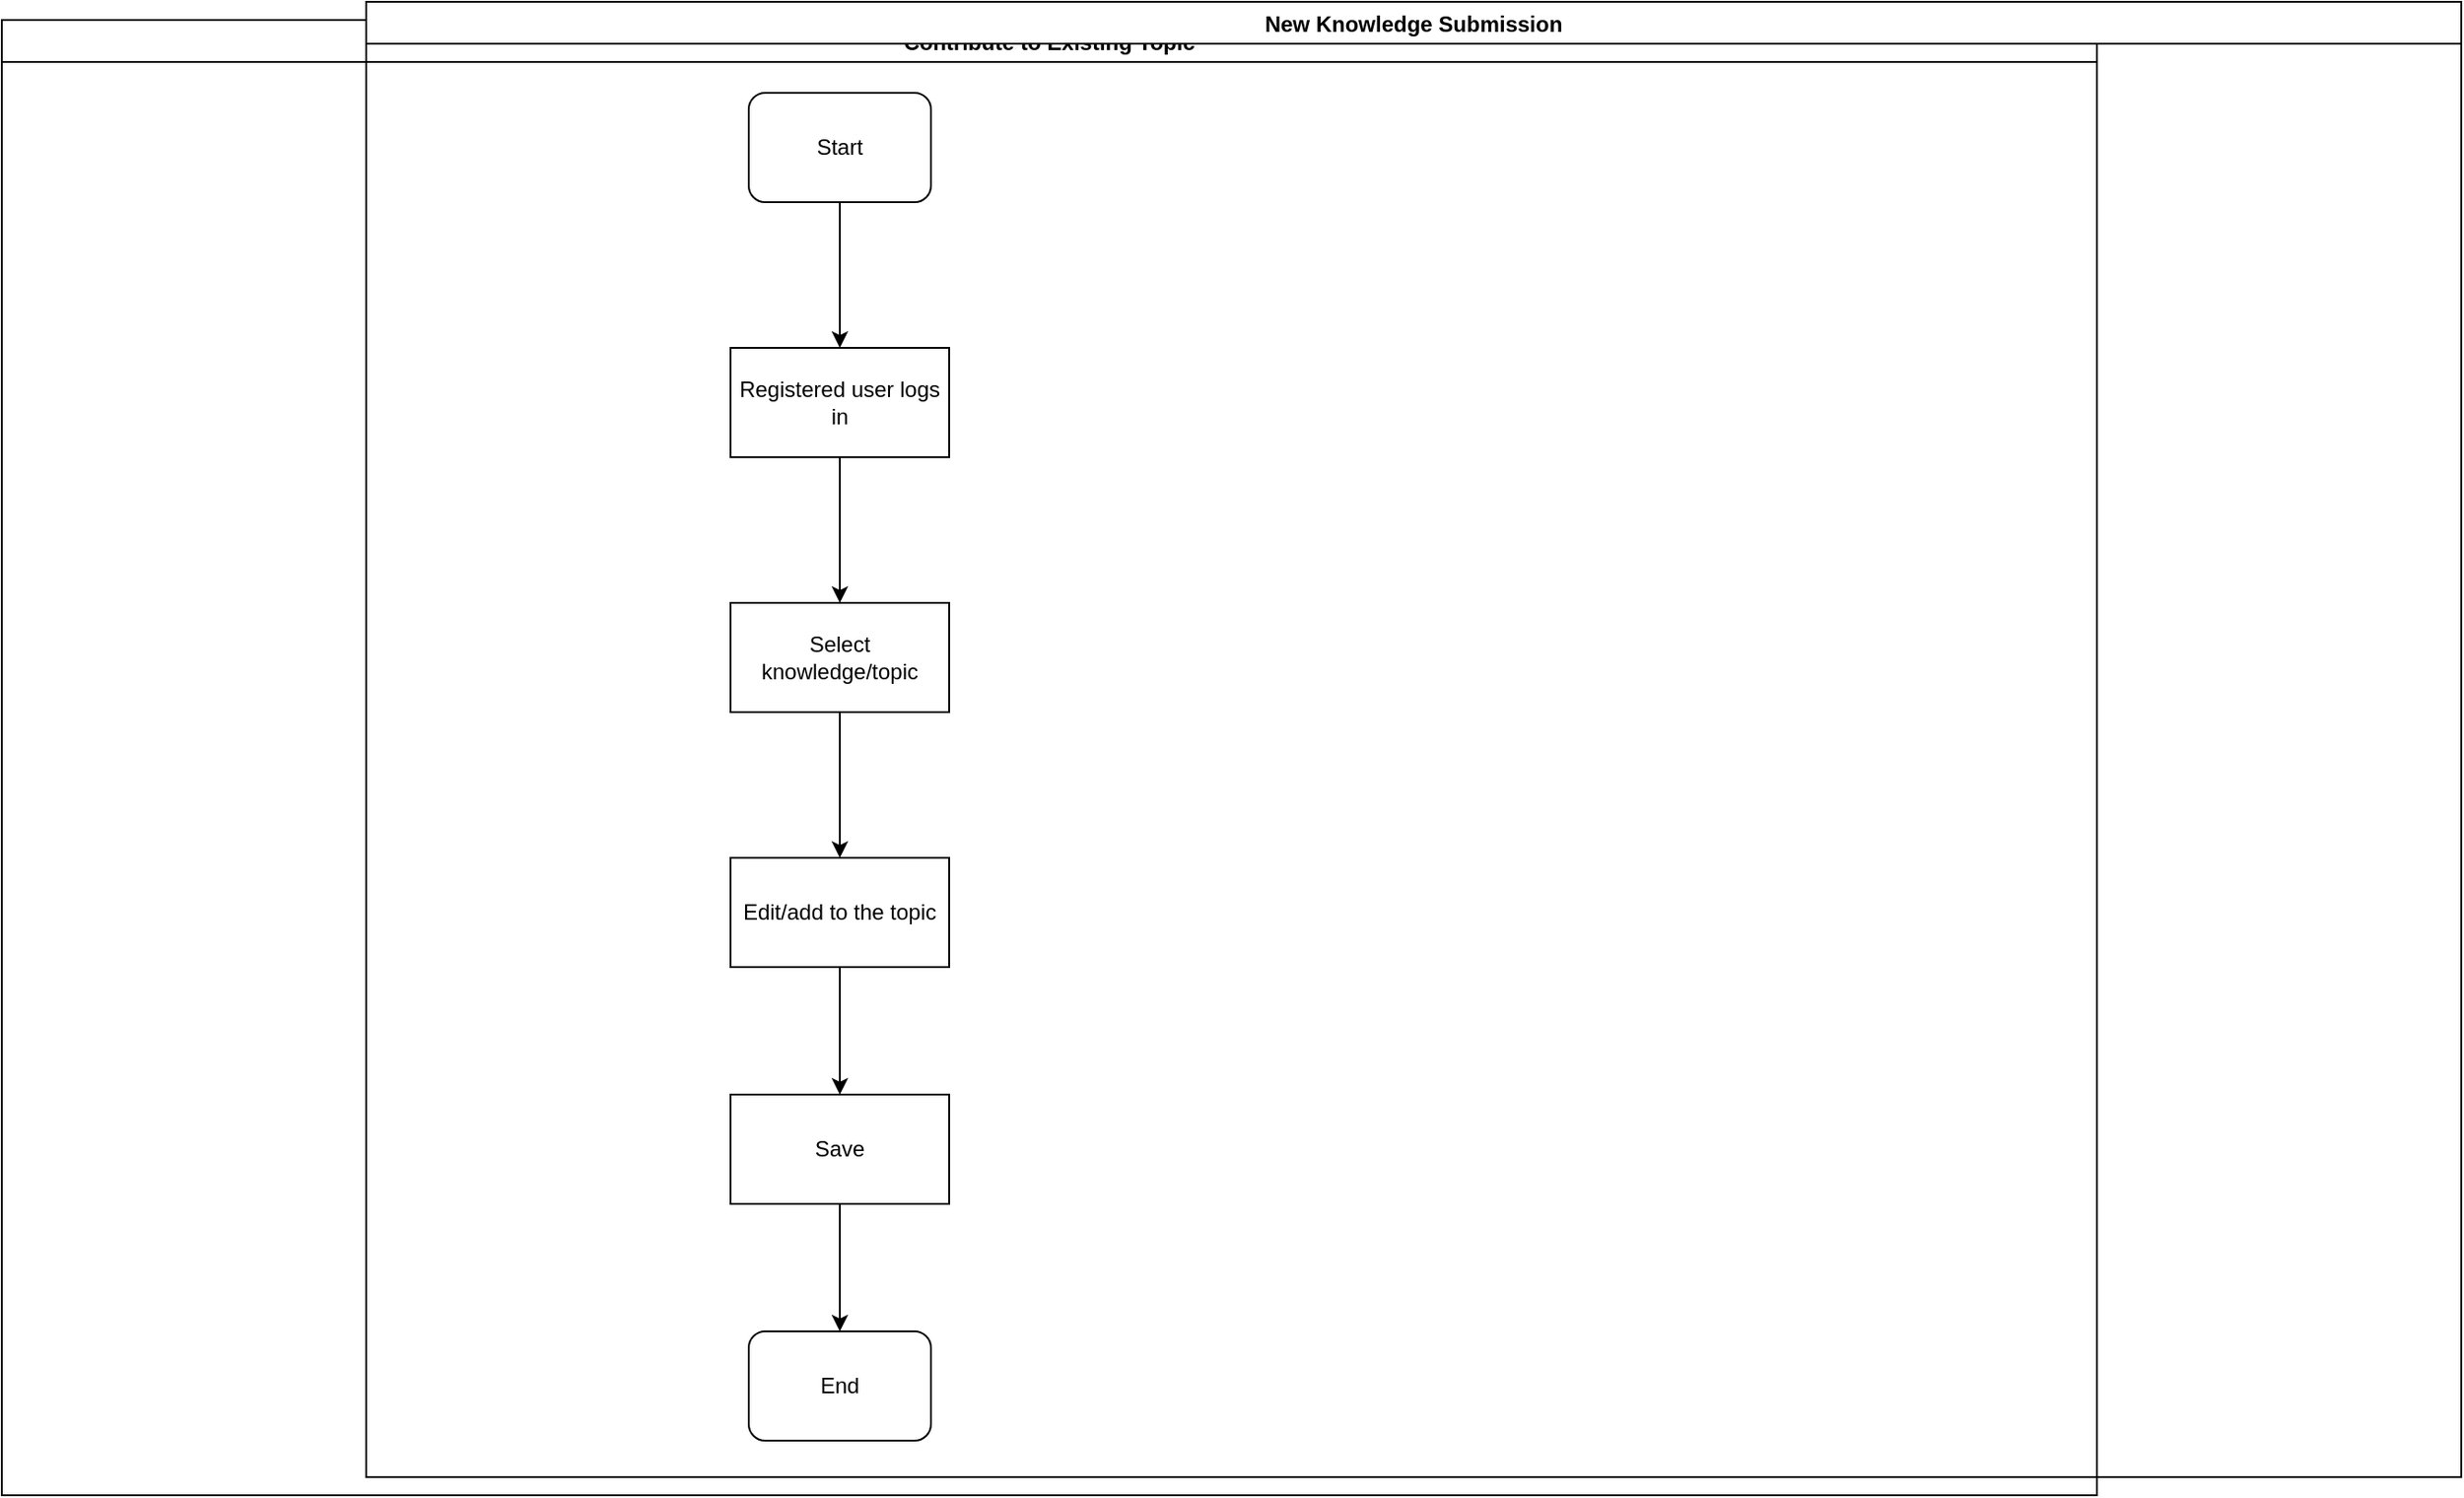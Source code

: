 <mxfile version="14.1.1" type="github">
  <diagram id="Ap3gFuulZdh21Kn3eYy9" name="Page-1">
    <mxGraphModel dx="2207" dy="547" grid="1" gridSize="10" guides="1" tooltips="1" connect="1" arrows="1" fold="1" page="1" pageScale="1" pageWidth="1169" pageHeight="827" math="0" shadow="0">
      <root>
        <mxCell id="0" />
        <mxCell id="1" parent="0" />
        <mxCell id="w6KrFZjg8o223J3d4crP-1" value="Contribute to Existing Topic" style="swimlane;" vertex="1" parent="1">
          <mxGeometry x="-190" y="20" width="1150" height="810" as="geometry" />
        </mxCell>
        <mxCell id="w6KrFZjg8o223J3d4crP-9" value="End" style="rounded=1;whiteSpace=wrap;html=1;" vertex="1" parent="w6KrFZjg8o223J3d4crP-1">
          <mxGeometry x="410" y="720" width="100" height="60" as="geometry" />
        </mxCell>
        <mxCell id="w6KrFZjg8o223J3d4crP-22" value="" style="edgeStyle=orthogonalEdgeStyle;rounded=0;orthogonalLoop=1;jettySize=auto;html=1;entryX=0.5;entryY=0;entryDx=0;entryDy=0;" edge="1" parent="w6KrFZjg8o223J3d4crP-1" source="w6KrFZjg8o223J3d4crP-23" target="w6KrFZjg8o223J3d4crP-9">
          <mxGeometry relative="1" as="geometry">
            <mxPoint x="1000" y="510" as="targetPoint" />
          </mxGeometry>
        </mxCell>
        <mxCell id="w6KrFZjg8o223J3d4crP-18" value="Edit/add to the topic" style="whiteSpace=wrap;html=1;rounded=0;" vertex="1" parent="w6KrFZjg8o223J3d4crP-1">
          <mxGeometry x="400" y="460" width="120" height="60" as="geometry" />
        </mxCell>
        <mxCell id="w6KrFZjg8o223J3d4crP-23" value="Save" style="whiteSpace=wrap;html=1;rounded=0;" vertex="1" parent="w6KrFZjg8o223J3d4crP-1">
          <mxGeometry x="400" y="590" width="120" height="60" as="geometry" />
        </mxCell>
        <mxCell id="w6KrFZjg8o223J3d4crP-25" value="" style="edgeStyle=orthogonalEdgeStyle;rounded=0;orthogonalLoop=1;jettySize=auto;html=1;entryX=0.5;entryY=0;entryDx=0;entryDy=0;" edge="1" parent="w6KrFZjg8o223J3d4crP-1" source="w6KrFZjg8o223J3d4crP-18" target="w6KrFZjg8o223J3d4crP-23">
          <mxGeometry relative="1" as="geometry">
            <mxPoint x="600" y="490" as="targetPoint" />
          </mxGeometry>
        </mxCell>
        <mxCell id="w6KrFZjg8o223J3d4crP-4" value="Start" style="rounded=1;whiteSpace=wrap;html=1;" vertex="1" parent="w6KrFZjg8o223J3d4crP-1">
          <mxGeometry x="410" y="40" width="100" height="60" as="geometry" />
        </mxCell>
        <mxCell id="w6KrFZjg8o223J3d4crP-5" value="Registered user logs in" style="rounded=0;whiteSpace=wrap;html=1;" vertex="1" parent="w6KrFZjg8o223J3d4crP-1">
          <mxGeometry x="400" y="180" width="120" height="60" as="geometry" />
        </mxCell>
        <mxCell id="w6KrFZjg8o223J3d4crP-6" value="" style="edgeStyle=orthogonalEdgeStyle;rounded=0;orthogonalLoop=1;jettySize=auto;html=1;" edge="1" parent="w6KrFZjg8o223J3d4crP-1" source="w6KrFZjg8o223J3d4crP-4" target="w6KrFZjg8o223J3d4crP-5">
          <mxGeometry relative="1" as="geometry">
            <mxPoint x="460" y="180" as="targetPoint" />
          </mxGeometry>
        </mxCell>
        <mxCell id="w6KrFZjg8o223J3d4crP-11" value="" style="edgeStyle=orthogonalEdgeStyle;rounded=0;orthogonalLoop=1;jettySize=auto;html=1;entryX=0.5;entryY=0;entryDx=0;entryDy=0;" edge="1" parent="w6KrFZjg8o223J3d4crP-1" source="w6KrFZjg8o223J3d4crP-12" target="w6KrFZjg8o223J3d4crP-18">
          <mxGeometry relative="1" as="geometry">
            <mxPoint x="600" y="490" as="targetPoint" />
          </mxGeometry>
        </mxCell>
        <mxCell id="w6KrFZjg8o223J3d4crP-12" value="Select knowledge/topic" style="whiteSpace=wrap;html=1;rounded=0;" vertex="1" parent="w6KrFZjg8o223J3d4crP-1">
          <mxGeometry x="400" y="320" width="120" height="60" as="geometry" />
        </mxCell>
        <mxCell id="w6KrFZjg8o223J3d4crP-13" value="" style="edgeStyle=orthogonalEdgeStyle;rounded=0;orthogonalLoop=1;jettySize=auto;html=1;" edge="1" parent="w6KrFZjg8o223J3d4crP-1" source="w6KrFZjg8o223J3d4crP-5" target="w6KrFZjg8o223J3d4crP-12">
          <mxGeometry relative="1" as="geometry" />
        </mxCell>
        <mxCell id="w6KrFZjg8o223J3d4crP-3" value="New Knowledge Submission" style="swimlane;" vertex="1" parent="1">
          <mxGeometry x="10" y="10" width="1150" height="810" as="geometry" />
        </mxCell>
      </root>
    </mxGraphModel>
  </diagram>
</mxfile>
